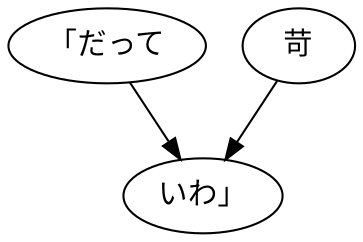 digraph graph7130 {
	node0 [label="「だって"];
	node1 [label="苛"];
	node2 [label="いわ」"];
	node0 -> node2;
	node1 -> node2;
}
